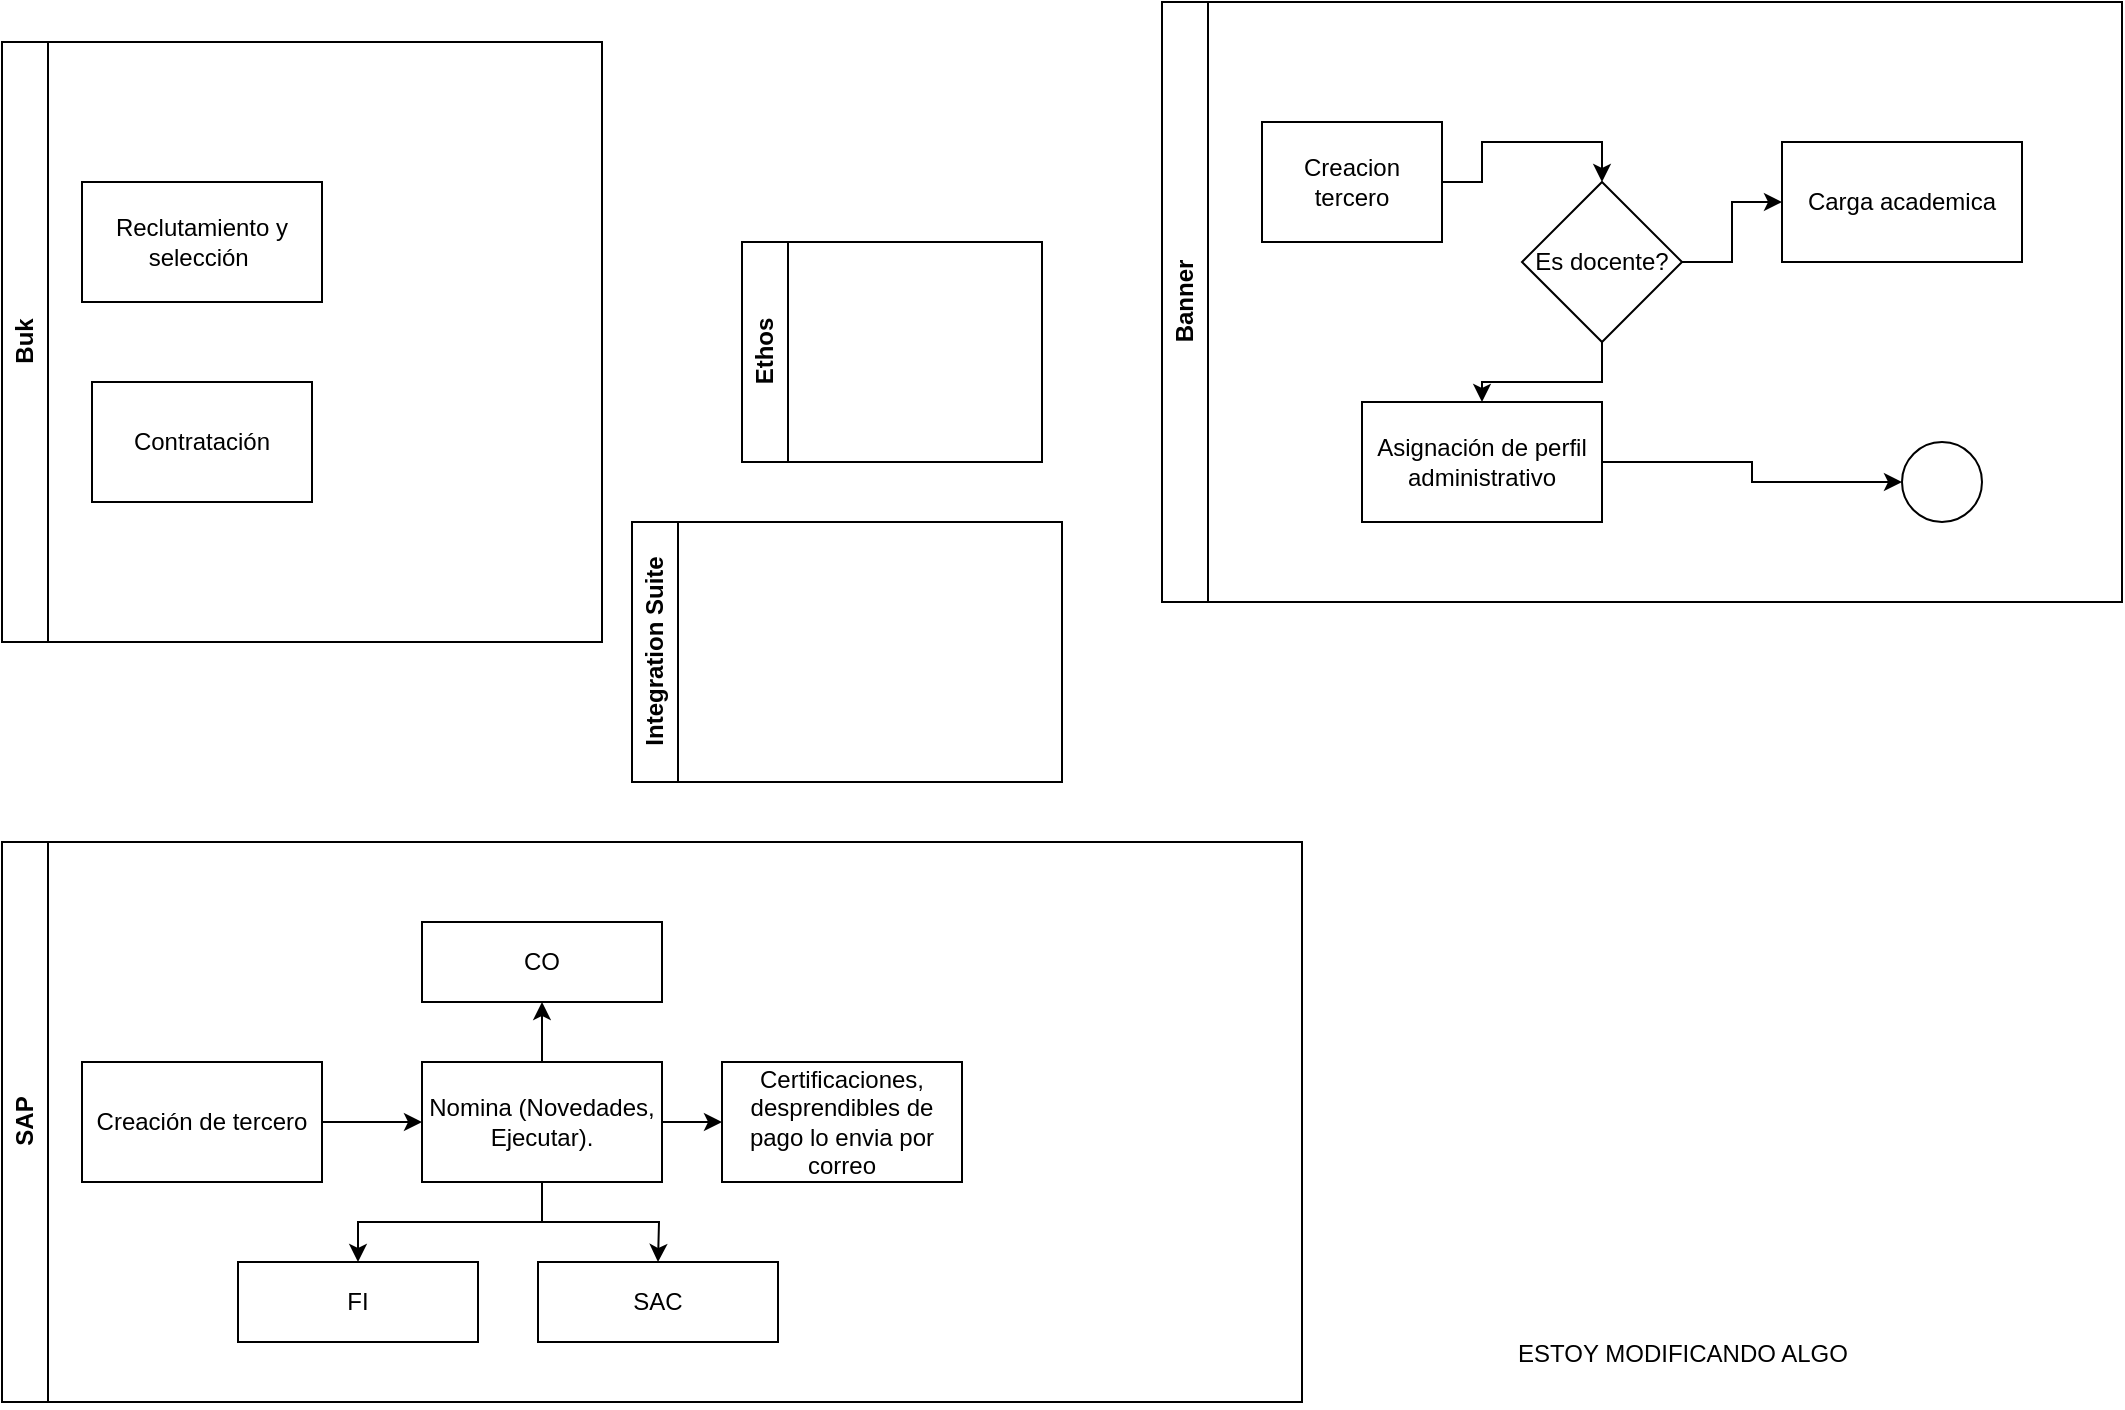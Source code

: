 <mxfile version="24.7.6">
  <diagram name="Página-1" id="WqRfwGAofF8YAWmvphPU">
    <mxGraphModel dx="1434" dy="738" grid="1" gridSize="10" guides="1" tooltips="1" connect="1" arrows="1" fold="1" page="1" pageScale="1" pageWidth="690" pageHeight="980" math="0" shadow="0">
      <root>
        <mxCell id="0" />
        <mxCell id="1" parent="0" />
        <mxCell id="BLYrGR7m7Sxf-P3qZOmU-3" value="Buk" style="swimlane;horizontal=0;whiteSpace=wrap;html=1;" parent="1" vertex="1">
          <mxGeometry x="30" y="60" width="300" height="300" as="geometry" />
        </mxCell>
        <mxCell id="BLYrGR7m7Sxf-P3qZOmU-1" value="Reclutamiento y selección&amp;nbsp;" style="rounded=0;whiteSpace=wrap;html=1;" parent="BLYrGR7m7Sxf-P3qZOmU-3" vertex="1">
          <mxGeometry x="40" y="70" width="120" height="60" as="geometry" />
        </mxCell>
        <mxCell id="BLYrGR7m7Sxf-P3qZOmU-16" value="Contratación" style="rounded=0;whiteSpace=wrap;html=1;" parent="BLYrGR7m7Sxf-P3qZOmU-3" vertex="1">
          <mxGeometry x="45" y="170" width="110" height="60" as="geometry" />
        </mxCell>
        <mxCell id="BLYrGR7m7Sxf-P3qZOmU-18" value="Banner" style="swimlane;horizontal=0;whiteSpace=wrap;html=1;" parent="1" vertex="1">
          <mxGeometry x="610" y="40" width="480" height="300" as="geometry" />
        </mxCell>
        <mxCell id="BLYrGR7m7Sxf-P3qZOmU-21" value="" style="ellipse;whiteSpace=wrap;html=1;aspect=fixed;" parent="BLYrGR7m7Sxf-P3qZOmU-18" vertex="1">
          <mxGeometry x="370" y="220" width="40" height="40" as="geometry" />
        </mxCell>
        <mxCell id="BLYrGR7m7Sxf-P3qZOmU-8" value="Carga academica" style="rounded=0;whiteSpace=wrap;html=1;" parent="BLYrGR7m7Sxf-P3qZOmU-18" vertex="1">
          <mxGeometry x="310" y="70" width="120" height="60" as="geometry" />
        </mxCell>
        <mxCell id="BLYrGR7m7Sxf-P3qZOmU-5" value="Creacion tercero" style="rounded=0;whiteSpace=wrap;html=1;" parent="BLYrGR7m7Sxf-P3qZOmU-18" vertex="1">
          <mxGeometry x="50" y="60" width="90" height="60" as="geometry" />
        </mxCell>
        <mxCell id="BLYrGR7m7Sxf-P3qZOmU-10" value="Es docente?" style="rhombus;whiteSpace=wrap;html=1;" parent="BLYrGR7m7Sxf-P3qZOmU-18" vertex="1">
          <mxGeometry x="180" y="90" width="80" height="80" as="geometry" />
        </mxCell>
        <mxCell id="BLYrGR7m7Sxf-P3qZOmU-12" style="edgeStyle=orthogonalEdgeStyle;rounded=0;orthogonalLoop=1;jettySize=auto;html=1;entryX=0;entryY=0.5;entryDx=0;entryDy=0;" parent="BLYrGR7m7Sxf-P3qZOmU-18" source="BLYrGR7m7Sxf-P3qZOmU-10" target="BLYrGR7m7Sxf-P3qZOmU-8" edge="1">
          <mxGeometry relative="1" as="geometry" />
        </mxCell>
        <mxCell id="BLYrGR7m7Sxf-P3qZOmU-14" value="Asignación de perfil administrativo" style="rounded=0;whiteSpace=wrap;html=1;" parent="BLYrGR7m7Sxf-P3qZOmU-18" vertex="1">
          <mxGeometry x="100" y="200" width="120" height="60" as="geometry" />
        </mxCell>
        <mxCell id="BLYrGR7m7Sxf-P3qZOmU-19" style="edgeStyle=orthogonalEdgeStyle;rounded=0;orthogonalLoop=1;jettySize=auto;html=1;entryX=0;entryY=0.5;entryDx=0;entryDy=0;" parent="BLYrGR7m7Sxf-P3qZOmU-18" source="BLYrGR7m7Sxf-P3qZOmU-14" target="BLYrGR7m7Sxf-P3qZOmU-21" edge="1">
          <mxGeometry relative="1" as="geometry">
            <mxPoint x="80" y="300" as="targetPoint" />
          </mxGeometry>
        </mxCell>
        <mxCell id="BLYrGR7m7Sxf-P3qZOmU-13" style="edgeStyle=orthogonalEdgeStyle;rounded=0;orthogonalLoop=1;jettySize=auto;html=1;entryX=0.5;entryY=0;entryDx=0;entryDy=0;" parent="BLYrGR7m7Sxf-P3qZOmU-18" source="BLYrGR7m7Sxf-P3qZOmU-10" target="BLYrGR7m7Sxf-P3qZOmU-14" edge="1">
          <mxGeometry relative="1" as="geometry">
            <mxPoint x="-20" y="240" as="targetPoint" />
          </mxGeometry>
        </mxCell>
        <mxCell id="BLYrGR7m7Sxf-P3qZOmU-7" style="edgeStyle=orthogonalEdgeStyle;rounded=0;orthogonalLoop=1;jettySize=auto;html=1;entryX=0.5;entryY=0;entryDx=0;entryDy=0;" parent="BLYrGR7m7Sxf-P3qZOmU-18" source="BLYrGR7m7Sxf-P3qZOmU-5" target="BLYrGR7m7Sxf-P3qZOmU-10" edge="1">
          <mxGeometry relative="1" as="geometry">
            <mxPoint x="-60" y="120" as="targetPoint" />
          </mxGeometry>
        </mxCell>
        <mxCell id="BLYrGR7m7Sxf-P3qZOmU-23" value="SAP" style="swimlane;horizontal=0;whiteSpace=wrap;html=1;" parent="1" vertex="1">
          <mxGeometry x="30" y="460" width="650" height="280" as="geometry" />
        </mxCell>
        <mxCell id="BLYrGR7m7Sxf-P3qZOmU-6" value="Creación de tercero" style="rounded=0;whiteSpace=wrap;html=1;" parent="BLYrGR7m7Sxf-P3qZOmU-23" vertex="1">
          <mxGeometry x="40" y="110" width="120" height="60" as="geometry" />
        </mxCell>
        <mxCell id="BLYrGR7m7Sxf-P3qZOmU-26" value="Certificaciones, desprendibles de pago lo envia por correo" style="whiteSpace=wrap;html=1;rounded=0;" parent="BLYrGR7m7Sxf-P3qZOmU-23" vertex="1">
          <mxGeometry x="360" y="110" width="120" height="60" as="geometry" />
        </mxCell>
        <mxCell id="BLYrGR7m7Sxf-P3qZOmU-29" style="edgeStyle=orthogonalEdgeStyle;rounded=0;orthogonalLoop=1;jettySize=auto;html=1;entryX=0.5;entryY=0;entryDx=0;entryDy=0;" parent="BLYrGR7m7Sxf-P3qZOmU-23" source="BLYrGR7m7Sxf-P3qZOmU-25" target="BLYrGR7m7Sxf-P3qZOmU-30" edge="1">
          <mxGeometry relative="1" as="geometry">
            <mxPoint x="270" y="220" as="targetPoint" />
          </mxGeometry>
        </mxCell>
        <mxCell id="BLYrGR7m7Sxf-P3qZOmU-33" style="edgeStyle=orthogonalEdgeStyle;rounded=0;orthogonalLoop=1;jettySize=auto;html=1;" parent="BLYrGR7m7Sxf-P3qZOmU-23" source="BLYrGR7m7Sxf-P3qZOmU-25" edge="1">
          <mxGeometry relative="1" as="geometry">
            <mxPoint x="328" y="210" as="targetPoint" />
          </mxGeometry>
        </mxCell>
        <mxCell id="BLYrGR7m7Sxf-P3qZOmU-25" value="Nomina (Novedades, Ejecutar)." style="rounded=0;whiteSpace=wrap;html=1;" parent="BLYrGR7m7Sxf-P3qZOmU-23" vertex="1">
          <mxGeometry x="210" y="110" width="120" height="60" as="geometry" />
        </mxCell>
        <mxCell id="BLYrGR7m7Sxf-P3qZOmU-24" style="edgeStyle=orthogonalEdgeStyle;rounded=0;orthogonalLoop=1;jettySize=auto;html=1;" parent="BLYrGR7m7Sxf-P3qZOmU-23" source="BLYrGR7m7Sxf-P3qZOmU-6" target="BLYrGR7m7Sxf-P3qZOmU-25" edge="1">
          <mxGeometry relative="1" as="geometry">
            <mxPoint x="300" y="140" as="targetPoint" />
          </mxGeometry>
        </mxCell>
        <mxCell id="BLYrGR7m7Sxf-P3qZOmU-27" value="" style="edgeStyle=orthogonalEdgeStyle;rounded=0;orthogonalLoop=1;jettySize=auto;html=1;" parent="BLYrGR7m7Sxf-P3qZOmU-23" source="BLYrGR7m7Sxf-P3qZOmU-25" target="BLYrGR7m7Sxf-P3qZOmU-26" edge="1">
          <mxGeometry relative="1" as="geometry" />
        </mxCell>
        <mxCell id="BLYrGR7m7Sxf-P3qZOmU-30" value="FI" style="rounded=0;whiteSpace=wrap;html=1;" parent="BLYrGR7m7Sxf-P3qZOmU-23" vertex="1">
          <mxGeometry x="118" y="210" width="120" height="40" as="geometry" />
        </mxCell>
        <mxCell id="BLYrGR7m7Sxf-P3qZOmU-32" value="CO" style="rounded=0;whiteSpace=wrap;html=1;" parent="BLYrGR7m7Sxf-P3qZOmU-23" vertex="1">
          <mxGeometry x="210" y="40" width="120" height="40" as="geometry" />
        </mxCell>
        <mxCell id="BLYrGR7m7Sxf-P3qZOmU-31" style="edgeStyle=orthogonalEdgeStyle;rounded=0;orthogonalLoop=1;jettySize=auto;html=1;" parent="BLYrGR7m7Sxf-P3qZOmU-23" source="BLYrGR7m7Sxf-P3qZOmU-25" target="BLYrGR7m7Sxf-P3qZOmU-32" edge="1">
          <mxGeometry relative="1" as="geometry">
            <mxPoint x="270" y="70" as="targetPoint" />
          </mxGeometry>
        </mxCell>
        <mxCell id="BLYrGR7m7Sxf-P3qZOmU-34" value="SAC" style="rounded=0;whiteSpace=wrap;html=1;" parent="BLYrGR7m7Sxf-P3qZOmU-23" vertex="1">
          <mxGeometry x="268" y="210" width="120" height="40" as="geometry" />
        </mxCell>
        <mxCell id="BLYrGR7m7Sxf-P3qZOmU-36" value="Integration Suite" style="swimlane;horizontal=0;whiteSpace=wrap;html=1;" parent="1" vertex="1">
          <mxGeometry x="345" y="300" width="215" height="130" as="geometry" />
        </mxCell>
        <mxCell id="BLYrGR7m7Sxf-P3qZOmU-37" value="Ethos" style="swimlane;horizontal=0;whiteSpace=wrap;html=1;" parent="1" vertex="1">
          <mxGeometry x="400" y="160" width="150" height="110" as="geometry" />
        </mxCell>
        <mxCell id="XQMTnjZXceGLMMIZY0az-1" value="ESTOY MODIFICANDO ALGO&lt;div&gt;&lt;br&gt;&lt;/div&gt;" style="text;html=1;align=center;verticalAlign=middle;resizable=0;points=[];autosize=1;strokeColor=none;fillColor=none;" parent="1" vertex="1">
          <mxGeometry x="775" y="703" width="190" height="40" as="geometry" />
        </mxCell>
      </root>
    </mxGraphModel>
  </diagram>
</mxfile>
